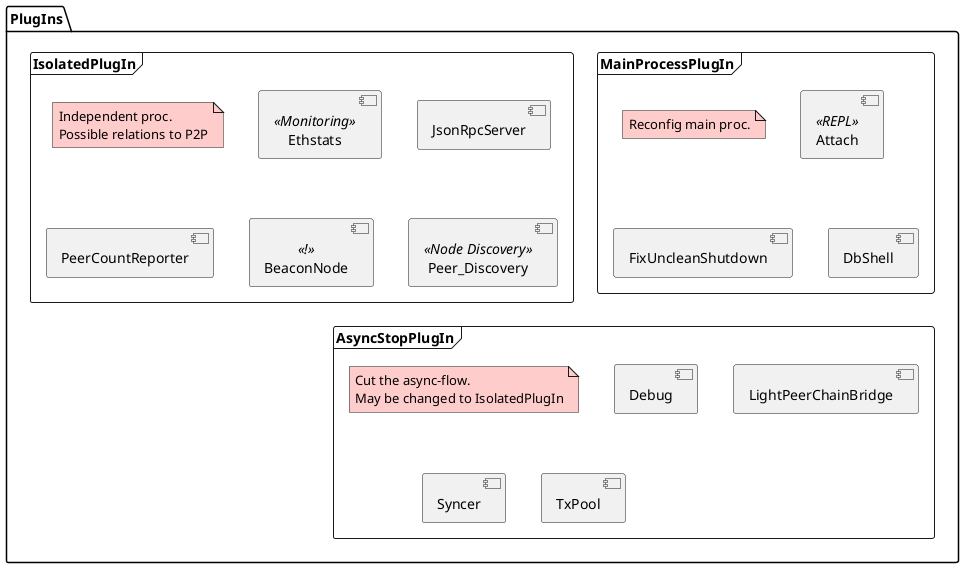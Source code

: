 @startuml

package PlugIns {
'    event-driven. defined by Scope of Mnger

    frame MainProcessPlugIn as pg_main {
        note as note_main #ffcccc
            Reconfig main proc.
        end note

        [Attach] <<REPL>> as a1
        [FixUncleanShutdown] as a2
        [DbShell] as a3
    }

    frame IsolatedPlugIn as pg_iso {
        note as note_iso #ffcccc
            Independent proc.
            Possible relations to P2P
        end note

        [Ethstats] <<Monitoring>> as b1
        [JsonRpcServer] as b2
        [PeerCountReporter] as b3
        [BeaconNode] <<!>> as b4
        [Peer_Discovery] <<Node Discovery>> as b5
    }

    frame AsyncStopPlugIn as pg_async {
        note as note_async #ffcccc
            Cut the async-flow.
            May be changed to IsolatedPlugIn
        end note

        [Debug] as c1
        [LightPeerChainBridge] as c2
        [Syncer] as c3
        [TxPool] as c4
    }
}

' PlugIn Relations
'bus )-- Attach
'bus )-- FixUncleanShutdown
'bus )-- DbShell
'bus )-- Ethstats
'bus )-- JsonRpcServer
'bus )-- PeerCountReporter
'bus )-- BeaconNode
'bus )-- Peer_Discovery
'bus )-- Debug
'bus )-- LightPeerChainBridge
'bus )-- Syncer
'bus )-- TxPool
@enduml

